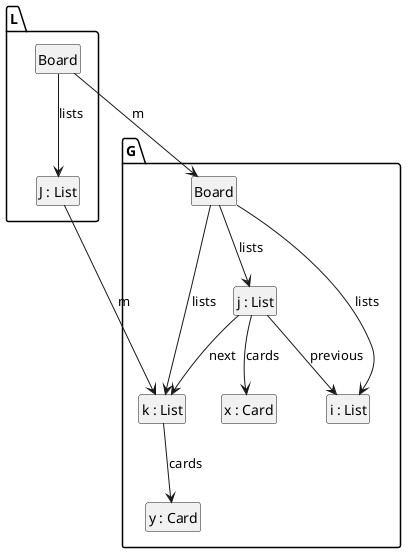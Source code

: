 @startuml
skinparam shadowing false
hide members
hide circle
class "L.Board"
class "L.J : List"
"L.Board"-->"L.J : List" : "lists"
class "G.Board"
class "G.i : List"
class "G.j : List"
class "G.x : Card"
class "G.k : List"
class "G.y : Card"
"G.Board"-->"G.i : List" : "lists"
"G.Board"-->"G.j : List" : "lists"
"G.Board"-->"G.k : List" : "lists"
"G.j : List"-->"G.x : Card" : "cards"
"G.j : List"-->"G.i : List" : "previous"
"G.j : List"-->"G.k : List" : "next"
"G.k : List"-->"G.y : Card" : "cards"
"L.Board" --> "G.Board" : "m"
"L.J : List" --> "G.k : List" : "m"
@enduml
